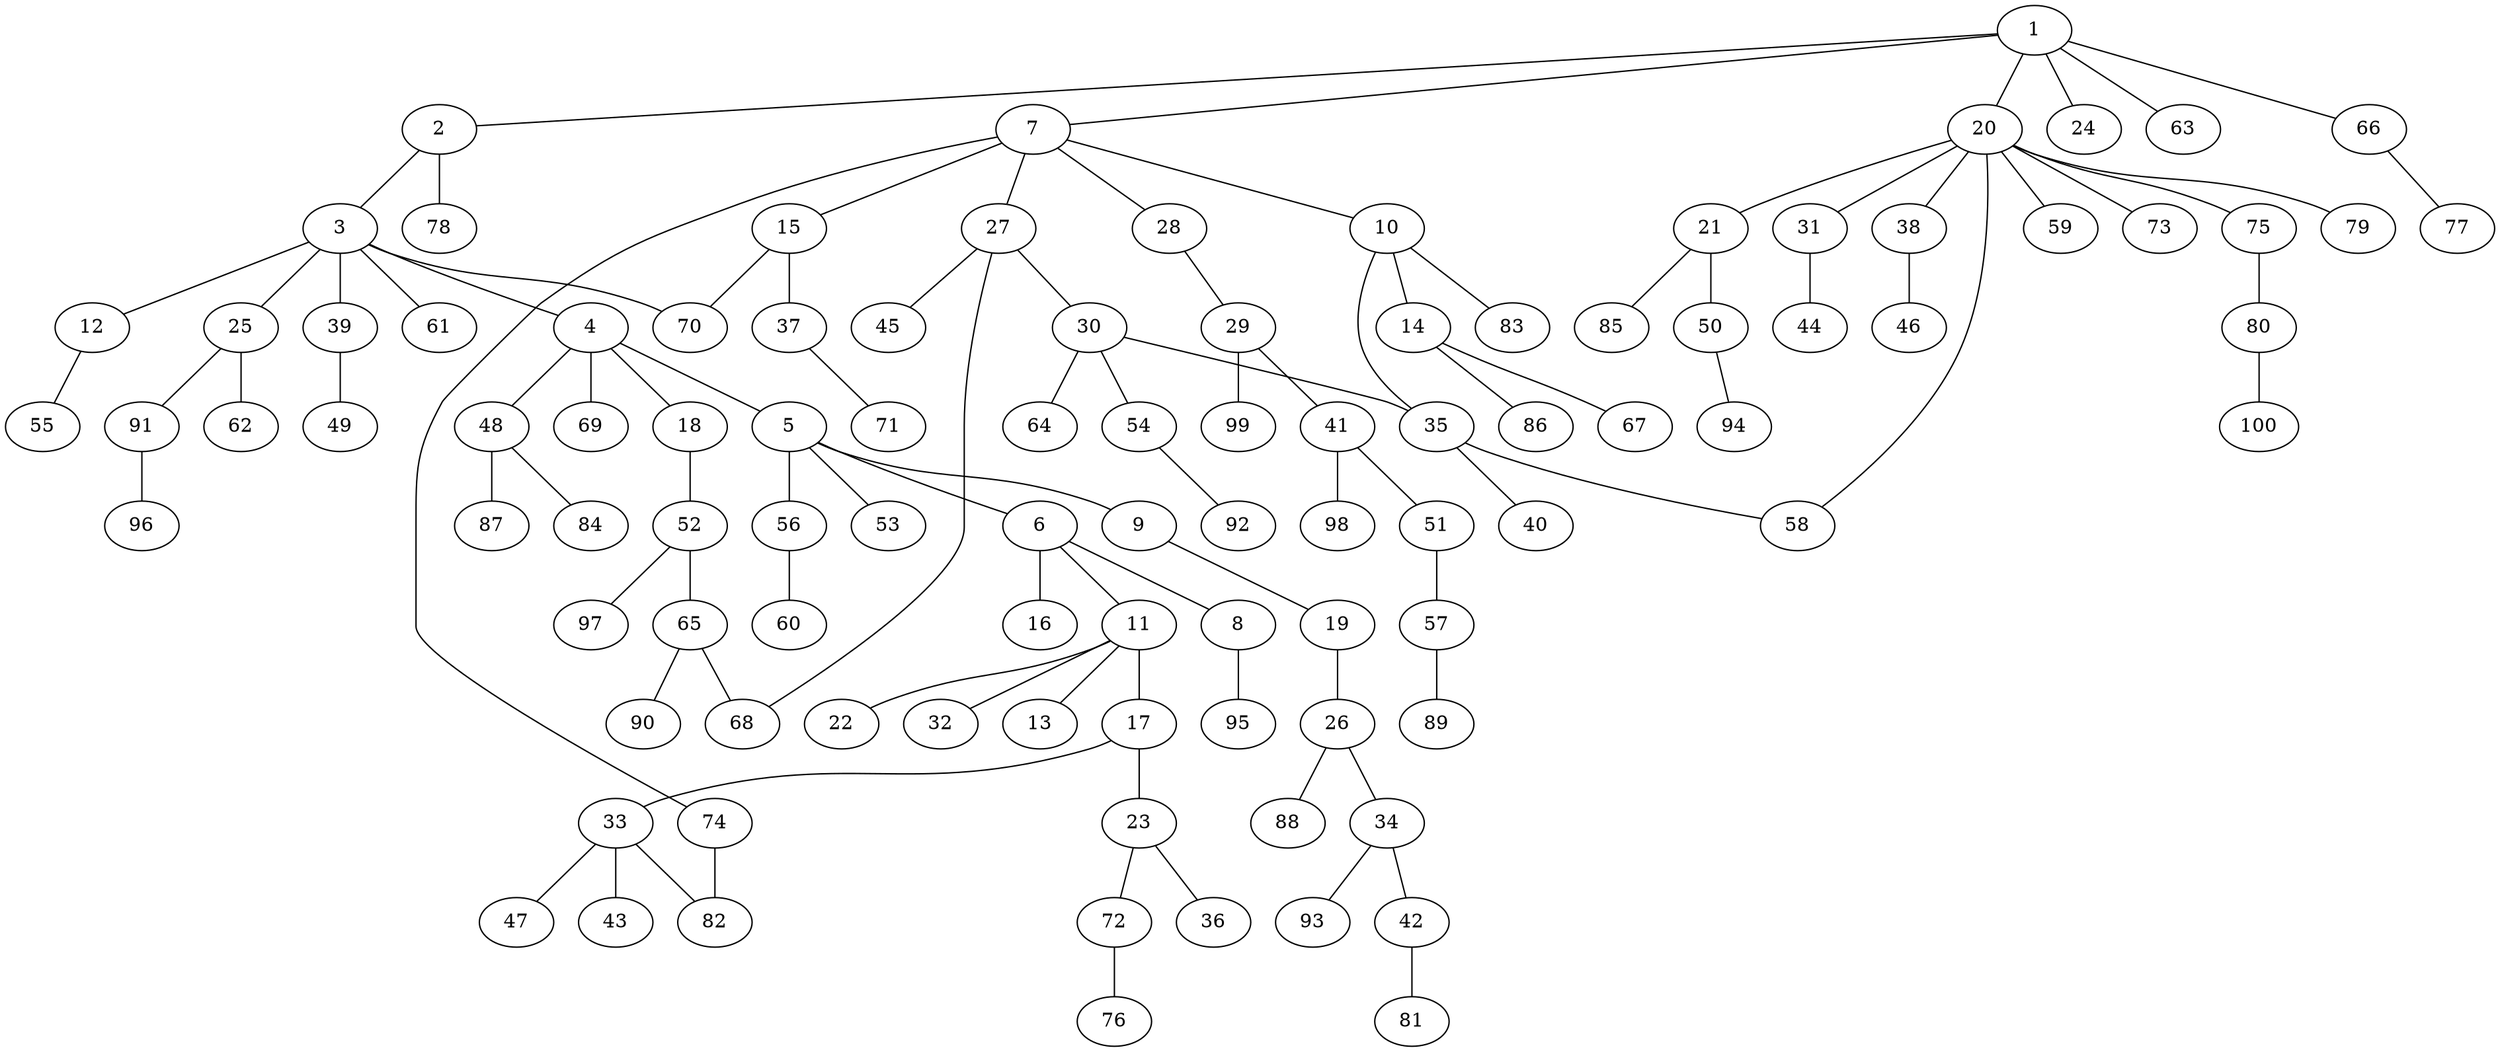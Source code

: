 graph graphname {1--2
1--7
1--20
1--24
1--63
1--66
2--3
2--78
3--4
3--12
3--25
3--39
3--61
3--70
4--5
4--18
4--48
4--69
5--6
5--9
5--53
5--56
6--8
6--11
6--16
7--10
7--15
7--27
7--28
7--74
8--95
9--19
10--14
10--35
10--83
11--13
11--17
11--22
11--32
12--55
14--67
14--86
15--37
15--70
17--23
17--33
18--52
19--26
20--21
20--31
20--38
20--58
20--59
20--73
20--75
20--79
21--50
21--85
23--36
23--72
25--62
25--91
26--34
26--88
27--30
27--45
27--68
28--29
29--41
29--99
30--35
30--54
30--64
31--44
33--43
33--47
33--82
34--42
34--93
35--40
35--58
37--71
38--46
39--49
41--51
41--98
42--81
48--84
48--87
50--94
51--57
52--65
52--97
54--92
56--60
57--89
65--68
65--90
66--77
72--76
74--82
75--80
80--100
91--96
}
